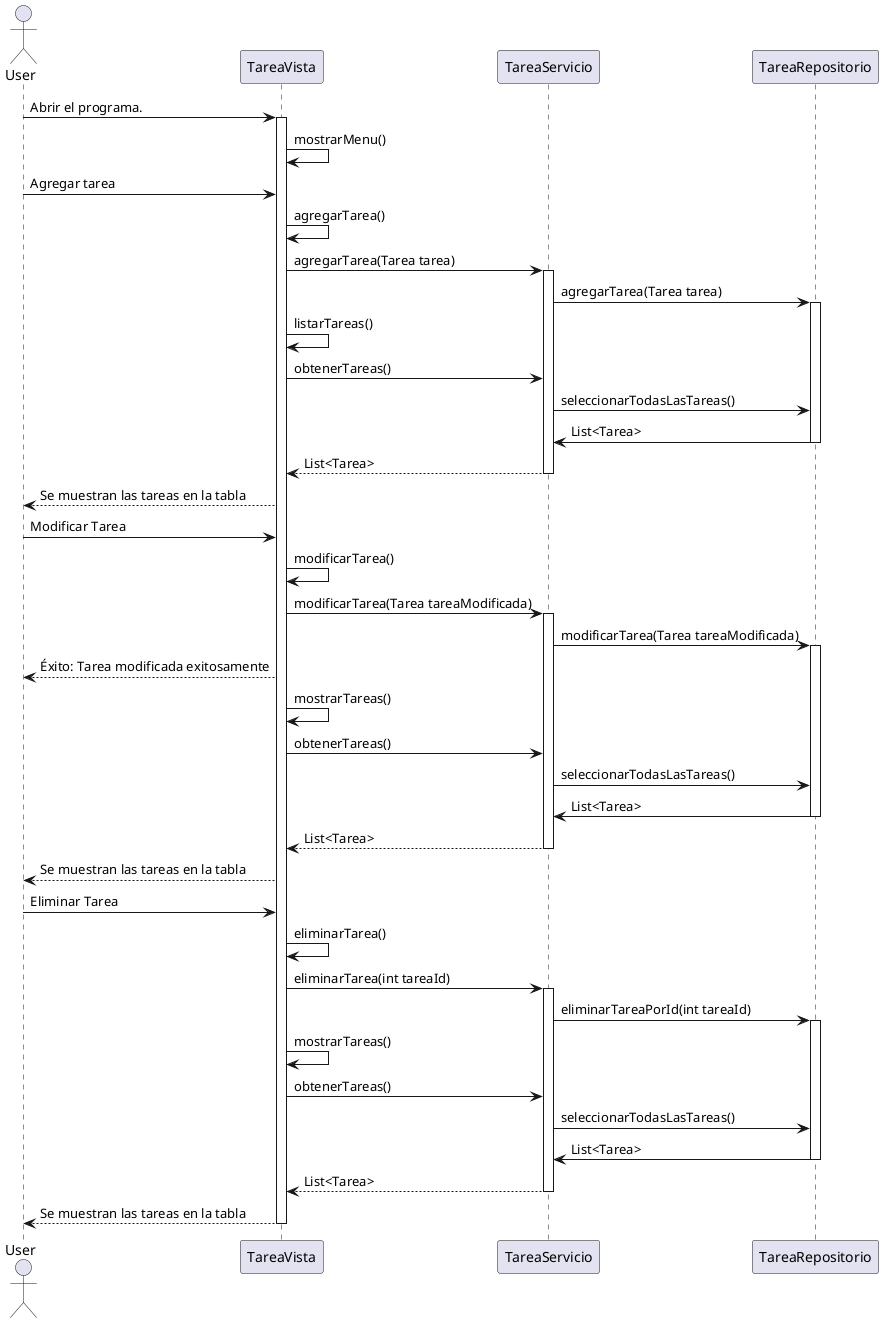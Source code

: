 @startuml
actor User

User -> TareaVista: Abrir el programa.
activate TareaVista
TareaVista -> TareaVista: mostrarMenu()


User -> TareaVista: Agregar tarea
TareaVista -> TareaVista: agregarTarea()
TareaVista -> TareaServicio: agregarTarea(Tarea tarea)
activate TareaServicio
TareaServicio -> TareaRepositorio: agregarTarea(Tarea tarea)
activate TareaRepositorio
TareaVista -> TareaVista: listarTareas()
TareaVista -> TareaServicio: obtenerTareas()
TareaServicio -> TareaRepositorio: seleccionarTodasLasTareas()
TareaRepositorio -> TareaServicio: List<Tarea>
deactivate TareaRepositorio
TareaServicio --> TareaVista: List<Tarea>
deactivate TareaServicio
TareaVista --> User: Se muestran las tareas en la tabla

User -> TareaVista: Modificar Tarea
TareaVista -> TareaVista: modificarTarea()
TareaVista -> TareaServicio: modificarTarea(Tarea tareaModificada)
activate TareaServicio
TareaServicio -> TareaRepositorio: modificarTarea(Tarea tareaModificada)
activate TareaRepositorio
TareaVista --> User: Éxito: Tarea modificada exitosamente
TareaVista -> TareaVista: mostrarTareas()
TareaVista -> TareaServicio: obtenerTareas()
TareaServicio -> TareaRepositorio: seleccionarTodasLasTareas()
TareaRepositorio -> TareaServicio: List<Tarea>
deactivate TareaRepositorio
TareaServicio --> TareaVista: List<Tarea>
deactivate TareaServicio
TareaVista --> User: Se muestran las tareas en la tabla

User -> TareaVista: Eliminar Tarea
TareaVista -> TareaVista: eliminarTarea()
TareaVista -> TareaServicio: eliminarTarea(int tareaId)
activate TareaServicio
TareaServicio -> TareaRepositorio: eliminarTareaPorId(int tareaId)
activate TareaRepositorio
TareaVista -> TareaVista: mostrarTareas()
TareaVista -> TareaServicio: obtenerTareas()
TareaServicio -> TareaRepositorio: seleccionarTodasLasTareas()
TareaRepositorio -> TareaServicio: List<Tarea>
deactivate TareaRepositorio
TareaServicio --> TareaVista: List<Tarea>
deactivate TareaServicio
TareaVista --> User: Se muestran las tareas en la tabla
deactivate TareaVista

@enduml